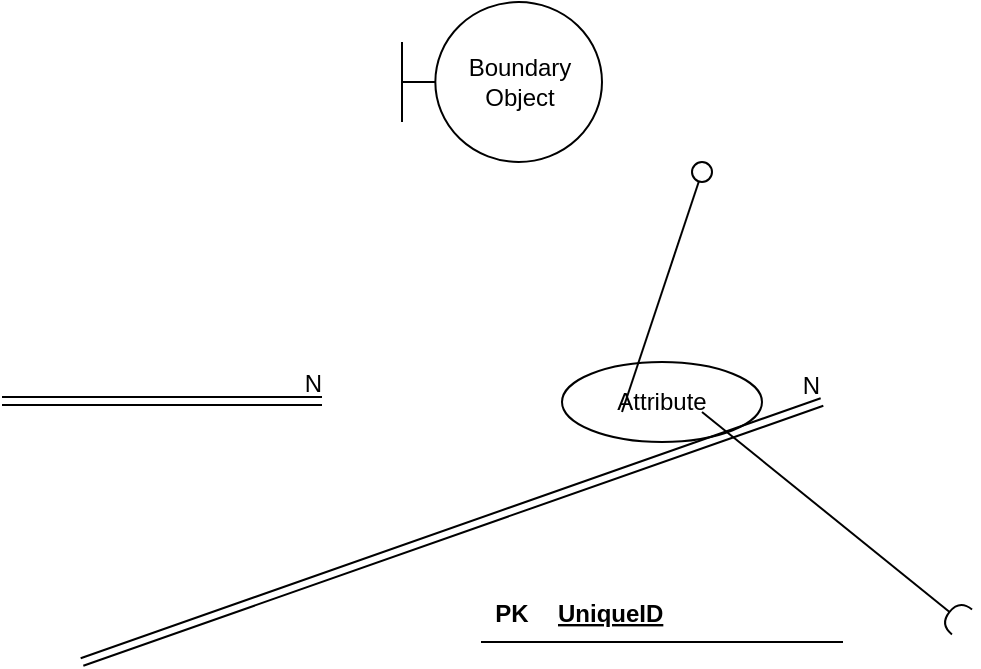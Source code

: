 <mxfile version="20.0.1" type="github">
  <diagram id="CM0ttUzD1BJaOsxiWda6" name="Page-1">
    <mxGraphModel dx="808" dy="456" grid="1" gridSize="10" guides="1" tooltips="1" connect="1" arrows="1" fold="1" page="1" pageScale="1" pageWidth="850" pageHeight="1100" math="0" shadow="0">
      <root>
        <mxCell id="0" />
        <mxCell id="1" parent="0" />
        <mxCell id="hObIZjpjynoihtVoNpKq-1" value="Attribute" style="ellipse;whiteSpace=wrap;html=1;align=center;" vertex="1" parent="1">
          <mxGeometry x="360" y="480" width="100" height="40" as="geometry" />
        </mxCell>
        <mxCell id="hObIZjpjynoihtVoNpKq-3" value="" style="shape=table;startSize=0;container=1;collapsible=1;childLayout=tableLayout;fixedRows=1;rowLines=0;fontStyle=0;align=center;resizeLast=1;strokeColor=none;fillColor=none;collapsible=0;" vertex="1" parent="1">
          <mxGeometry x="320" y="590" width="180" height="30" as="geometry" />
        </mxCell>
        <mxCell id="hObIZjpjynoihtVoNpKq-4" value="" style="shape=tableRow;horizontal=0;startSize=0;swimlaneHead=0;swimlaneBody=0;fillColor=none;collapsible=0;dropTarget=0;points=[[0,0.5],[1,0.5]];portConstraint=eastwest;top=0;left=0;right=0;bottom=1;" vertex="1" parent="hObIZjpjynoihtVoNpKq-3">
          <mxGeometry width="180" height="30" as="geometry" />
        </mxCell>
        <mxCell id="hObIZjpjynoihtVoNpKq-5" value="PK" style="shape=partialRectangle;connectable=0;fillColor=none;top=0;left=0;bottom=0;right=0;fontStyle=1;overflow=hidden;" vertex="1" parent="hObIZjpjynoihtVoNpKq-4">
          <mxGeometry width="30" height="30" as="geometry">
            <mxRectangle width="30" height="30" as="alternateBounds" />
          </mxGeometry>
        </mxCell>
        <mxCell id="hObIZjpjynoihtVoNpKq-6" value="UniqueID" style="shape=partialRectangle;connectable=0;fillColor=none;top=0;left=0;bottom=0;right=0;align=left;spacingLeft=6;fontStyle=5;overflow=hidden;" vertex="1" parent="hObIZjpjynoihtVoNpKq-4">
          <mxGeometry x="30" width="150" height="30" as="geometry">
            <mxRectangle width="150" height="30" as="alternateBounds" />
          </mxGeometry>
        </mxCell>
        <mxCell id="hObIZjpjynoihtVoNpKq-7" value="" style="shape=link;html=1;rounded=0;" edge="1" parent="1">
          <mxGeometry relative="1" as="geometry">
            <mxPoint x="80" y="499.5" as="sourcePoint" />
            <mxPoint x="240" y="499.5" as="targetPoint" />
          </mxGeometry>
        </mxCell>
        <mxCell id="hObIZjpjynoihtVoNpKq-8" value="N" style="resizable=0;html=1;align=right;verticalAlign=bottom;" connectable="0" vertex="1" parent="hObIZjpjynoihtVoNpKq-7">
          <mxGeometry x="1" relative="1" as="geometry" />
        </mxCell>
        <mxCell id="hObIZjpjynoihtVoNpKq-9" value="" style="shape=link;html=1;rounded=0;" edge="1" parent="1">
          <mxGeometry relative="1" as="geometry">
            <mxPoint x="120" y="630" as="sourcePoint" />
            <mxPoint x="490" y="500" as="targetPoint" />
          </mxGeometry>
        </mxCell>
        <mxCell id="hObIZjpjynoihtVoNpKq-10" value="N" style="resizable=0;html=1;align=right;verticalAlign=bottom;" connectable="0" vertex="1" parent="hObIZjpjynoihtVoNpKq-9">
          <mxGeometry x="1" relative="1" as="geometry" />
        </mxCell>
        <mxCell id="hObIZjpjynoihtVoNpKq-11" value="Boundary Object" style="shape=umlBoundary;whiteSpace=wrap;html=1;" vertex="1" parent="1">
          <mxGeometry x="280" y="300" width="100" height="80" as="geometry" />
        </mxCell>
        <mxCell id="hObIZjpjynoihtVoNpKq-12" value="" style="rounded=0;orthogonalLoop=1;jettySize=auto;html=1;endArrow=none;endFill=0;sketch=0;sourcePerimeterSpacing=0;targetPerimeterSpacing=0;" edge="1" target="hObIZjpjynoihtVoNpKq-14" parent="1">
          <mxGeometry relative="1" as="geometry">
            <mxPoint x="390" y="505" as="sourcePoint" />
          </mxGeometry>
        </mxCell>
        <mxCell id="hObIZjpjynoihtVoNpKq-13" value="" style="rounded=0;orthogonalLoop=1;jettySize=auto;html=1;endArrow=halfCircle;endFill=0;endSize=6;strokeWidth=1;sketch=0;" edge="1" parent="1">
          <mxGeometry relative="1" as="geometry">
            <mxPoint x="430" y="505" as="sourcePoint" />
            <mxPoint x="560" y="610" as="targetPoint" />
          </mxGeometry>
        </mxCell>
        <mxCell id="hObIZjpjynoihtVoNpKq-14" value="" style="ellipse;whiteSpace=wrap;html=1;align=center;aspect=fixed;resizable=0;points=[];outlineConnect=0;sketch=0;" vertex="1" parent="1">
          <mxGeometry x="425" y="380" width="10" height="10" as="geometry" />
        </mxCell>
      </root>
    </mxGraphModel>
  </diagram>
</mxfile>
